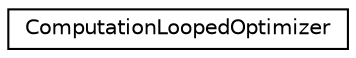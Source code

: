 digraph "Graphical Class Hierarchy"
{
  edge [fontname="Helvetica",fontsize="10",labelfontname="Helvetica",labelfontsize="10"];
  node [fontname="Helvetica",fontsize="10",shape=record];
  rankdir="LR";
  Node0 [label="ComputationLoopedOptimizer",height=0.2,width=0.4,color="black", fillcolor="white", style="filled",URL="$classkaldi_1_1nnet3_1_1ComputationLoopedOptimizer.html"];
}
